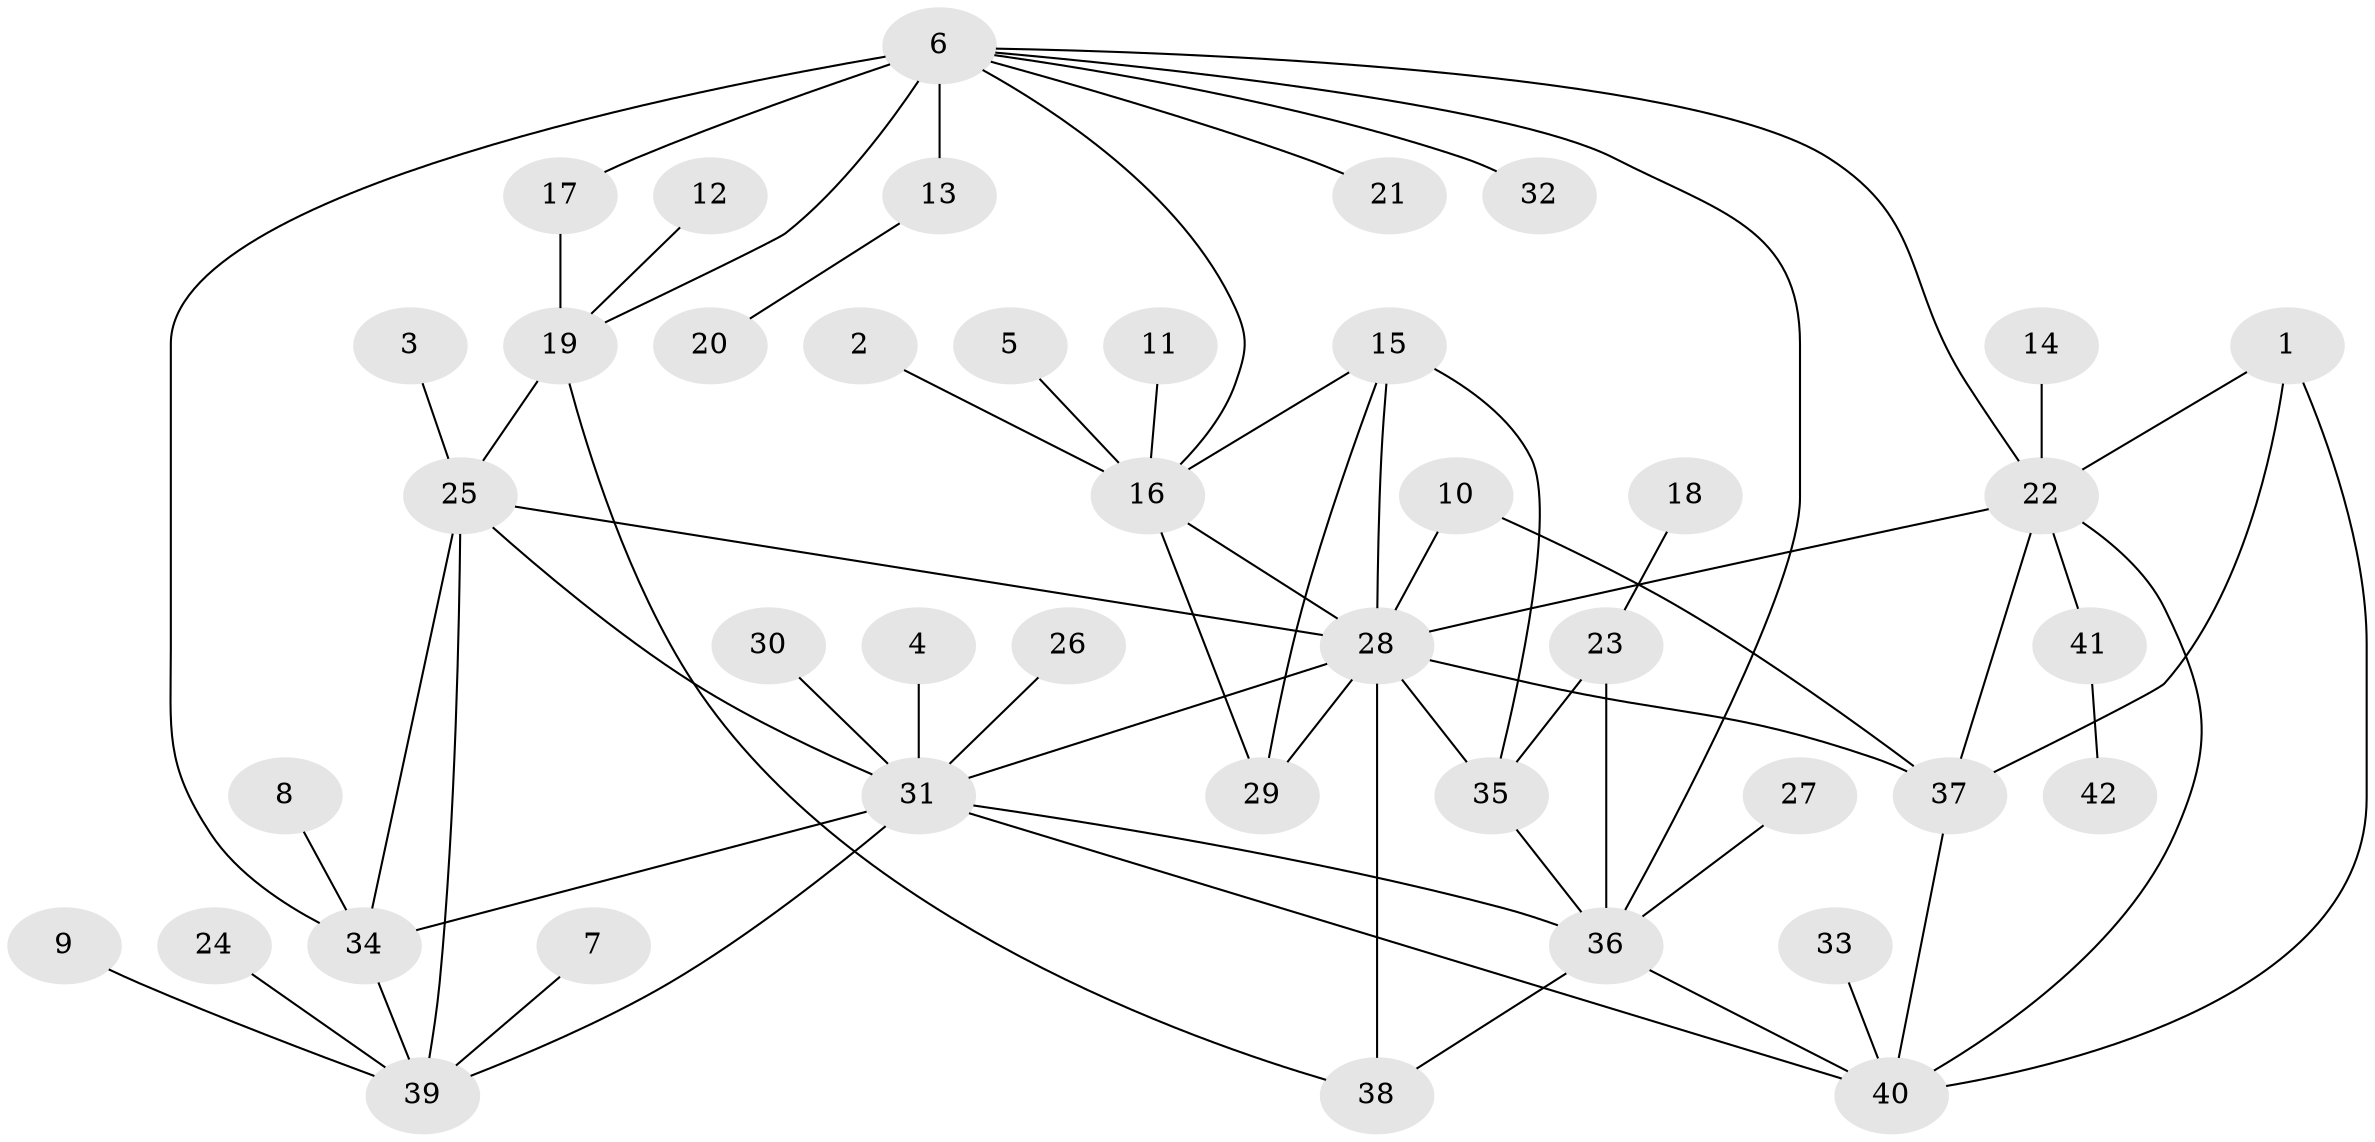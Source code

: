 // original degree distribution, {9: 0.012048192771084338, 5: 0.04819277108433735, 8: 0.060240963855421686, 4: 0.024096385542168676, 10: 0.012048192771084338, 6: 0.03614457831325301, 7: 0.03614457831325301, 3: 0.024096385542168676, 11: 0.012048192771084338, 2: 0.1927710843373494, 1: 0.5421686746987951}
// Generated by graph-tools (version 1.1) at 2025/26/03/09/25 03:26:38]
// undirected, 42 vertices, 65 edges
graph export_dot {
graph [start="1"]
  node [color=gray90,style=filled];
  1;
  2;
  3;
  4;
  5;
  6;
  7;
  8;
  9;
  10;
  11;
  12;
  13;
  14;
  15;
  16;
  17;
  18;
  19;
  20;
  21;
  22;
  23;
  24;
  25;
  26;
  27;
  28;
  29;
  30;
  31;
  32;
  33;
  34;
  35;
  36;
  37;
  38;
  39;
  40;
  41;
  42;
  1 -- 22 [weight=1.0];
  1 -- 37 [weight=1.0];
  1 -- 40 [weight=1.0];
  2 -- 16 [weight=1.0];
  3 -- 25 [weight=1.0];
  4 -- 31 [weight=1.0];
  5 -- 16 [weight=1.0];
  6 -- 13 [weight=1.0];
  6 -- 16 [weight=1.0];
  6 -- 17 [weight=2.0];
  6 -- 19 [weight=2.0];
  6 -- 21 [weight=1.0];
  6 -- 22 [weight=1.0];
  6 -- 32 [weight=1.0];
  6 -- 34 [weight=1.0];
  6 -- 36 [weight=1.0];
  7 -- 39 [weight=1.0];
  8 -- 34 [weight=1.0];
  9 -- 39 [weight=1.0];
  10 -- 28 [weight=1.0];
  10 -- 37 [weight=1.0];
  11 -- 16 [weight=1.0];
  12 -- 19 [weight=1.0];
  13 -- 20 [weight=1.0];
  14 -- 22 [weight=1.0];
  15 -- 16 [weight=1.0];
  15 -- 28 [weight=1.0];
  15 -- 29 [weight=1.0];
  15 -- 35 [weight=1.0];
  16 -- 28 [weight=1.0];
  16 -- 29 [weight=1.0];
  17 -- 19 [weight=1.0];
  18 -- 23 [weight=1.0];
  19 -- 25 [weight=1.0];
  19 -- 38 [weight=1.0];
  22 -- 28 [weight=1.0];
  22 -- 37 [weight=1.0];
  22 -- 40 [weight=1.0];
  22 -- 41 [weight=1.0];
  23 -- 35 [weight=1.0];
  23 -- 36 [weight=2.0];
  24 -- 39 [weight=1.0];
  25 -- 28 [weight=1.0];
  25 -- 31 [weight=1.0];
  25 -- 34 [weight=1.0];
  25 -- 39 [weight=1.0];
  26 -- 31 [weight=1.0];
  27 -- 36 [weight=1.0];
  28 -- 29 [weight=1.0];
  28 -- 31 [weight=1.0];
  28 -- 35 [weight=1.0];
  28 -- 37 [weight=1.0];
  28 -- 38 [weight=1.0];
  30 -- 31 [weight=1.0];
  31 -- 34 [weight=1.0];
  31 -- 36 [weight=1.0];
  31 -- 39 [weight=1.0];
  31 -- 40 [weight=1.0];
  33 -- 40 [weight=1.0];
  34 -- 39 [weight=1.0];
  35 -- 36 [weight=2.0];
  36 -- 38 [weight=1.0];
  36 -- 40 [weight=1.0];
  37 -- 40 [weight=1.0];
  41 -- 42 [weight=1.0];
}
